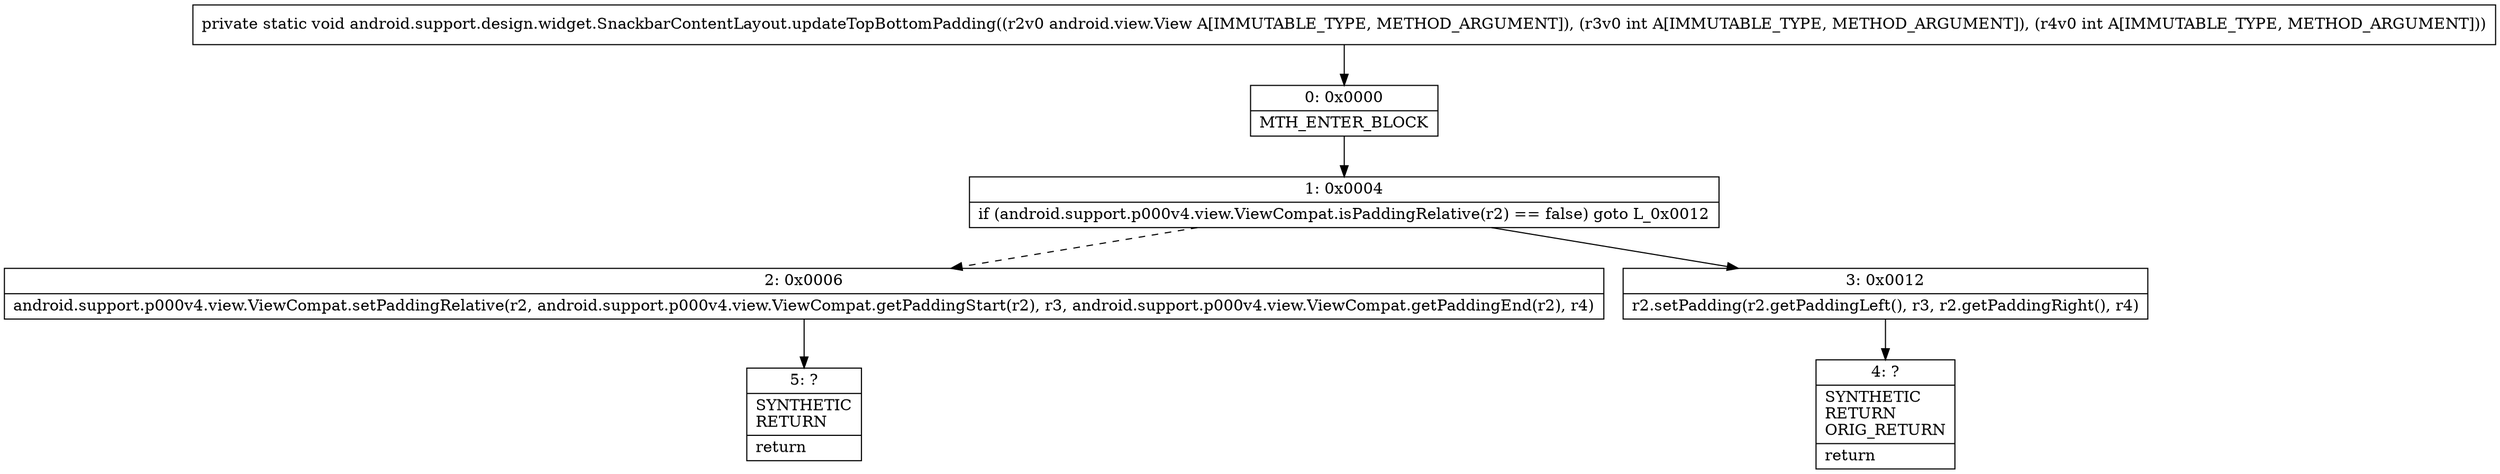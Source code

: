 digraph "CFG forandroid.support.design.widget.SnackbarContentLayout.updateTopBottomPadding(Landroid\/view\/View;II)V" {
Node_0 [shape=record,label="{0\:\ 0x0000|MTH_ENTER_BLOCK\l}"];
Node_1 [shape=record,label="{1\:\ 0x0004|if (android.support.p000v4.view.ViewCompat.isPaddingRelative(r2) == false) goto L_0x0012\l}"];
Node_2 [shape=record,label="{2\:\ 0x0006|android.support.p000v4.view.ViewCompat.setPaddingRelative(r2, android.support.p000v4.view.ViewCompat.getPaddingStart(r2), r3, android.support.p000v4.view.ViewCompat.getPaddingEnd(r2), r4)\l}"];
Node_3 [shape=record,label="{3\:\ 0x0012|r2.setPadding(r2.getPaddingLeft(), r3, r2.getPaddingRight(), r4)\l}"];
Node_4 [shape=record,label="{4\:\ ?|SYNTHETIC\lRETURN\lORIG_RETURN\l|return\l}"];
Node_5 [shape=record,label="{5\:\ ?|SYNTHETIC\lRETURN\l|return\l}"];
MethodNode[shape=record,label="{private static void android.support.design.widget.SnackbarContentLayout.updateTopBottomPadding((r2v0 android.view.View A[IMMUTABLE_TYPE, METHOD_ARGUMENT]), (r3v0 int A[IMMUTABLE_TYPE, METHOD_ARGUMENT]), (r4v0 int A[IMMUTABLE_TYPE, METHOD_ARGUMENT])) }"];
MethodNode -> Node_0;
Node_0 -> Node_1;
Node_1 -> Node_2[style=dashed];
Node_1 -> Node_3;
Node_2 -> Node_5;
Node_3 -> Node_4;
}

